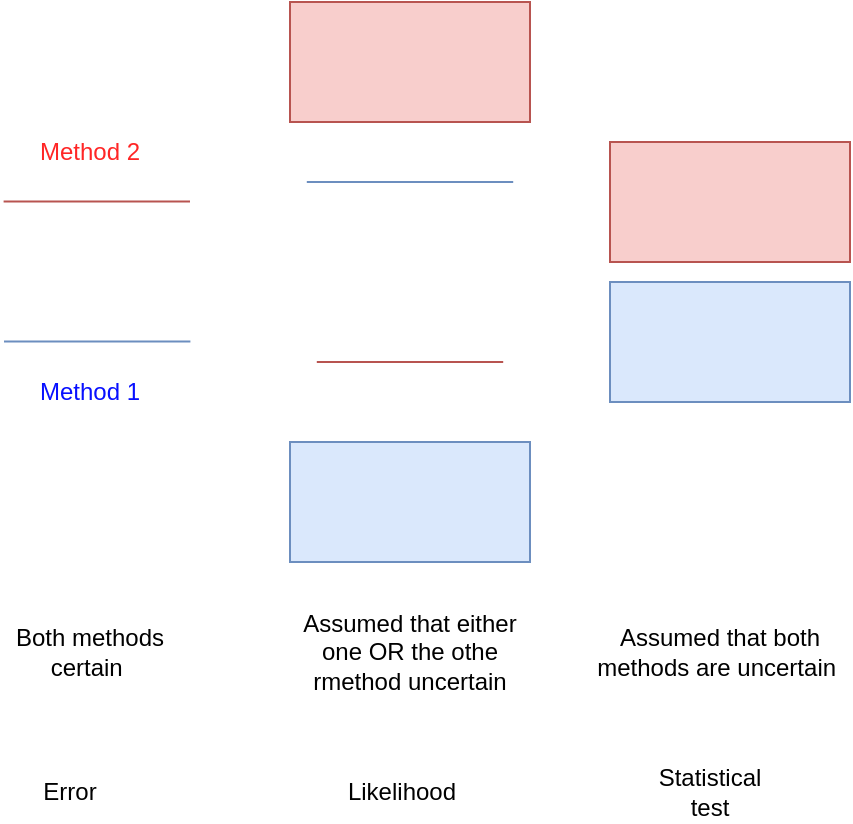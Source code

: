 <mxfile version="22.1.21" type="device">
  <diagram name="Page-1" id="2h09jcBM9F8fxG0FTr7t">
    <mxGraphModel dx="714" dy="484" grid="1" gridSize="10" guides="1" tooltips="1" connect="1" arrows="1" fold="1" page="1" pageScale="1" pageWidth="827" pageHeight="1169" math="0" shadow="0">
      <root>
        <mxCell id="0" />
        <mxCell id="1" parent="0" />
        <mxCell id="IvuMV-Fi4I-H2KRrxUbM-1" value="" style="endArrow=none;html=1;rounded=0;fillColor=#f8cecc;strokeColor=#b85450;" edge="1" parent="1">
          <mxGeometry width="50" height="50" relative="1" as="geometry">
            <mxPoint x="36.8" y="299.71" as="sourcePoint" />
            <mxPoint x="130" y="299.71" as="targetPoint" />
          </mxGeometry>
        </mxCell>
        <mxCell id="IvuMV-Fi4I-H2KRrxUbM-4" value="" style="rounded=0;whiteSpace=wrap;html=1;fillColor=#f8cecc;strokeColor=#b85450;" vertex="1" parent="1">
          <mxGeometry x="180" y="200" width="120" height="60" as="geometry" />
        </mxCell>
        <mxCell id="IvuMV-Fi4I-H2KRrxUbM-5" value="" style="endArrow=none;html=1;rounded=0;fillColor=#dae8fc;strokeColor=#6c8ebf;" edge="1" parent="1">
          <mxGeometry width="50" height="50" relative="1" as="geometry">
            <mxPoint x="188.4" y="290" as="sourcePoint" />
            <mxPoint x="291.6" y="290" as="targetPoint" />
          </mxGeometry>
        </mxCell>
        <mxCell id="IvuMV-Fi4I-H2KRrxUbM-6" value="" style="endArrow=none;html=1;rounded=0;fillColor=#f8cecc;strokeColor=#b85450;" edge="1" parent="1">
          <mxGeometry width="50" height="50" relative="1" as="geometry">
            <mxPoint x="193.4" y="380" as="sourcePoint" />
            <mxPoint x="286.6" y="380" as="targetPoint" />
          </mxGeometry>
        </mxCell>
        <mxCell id="IvuMV-Fi4I-H2KRrxUbM-7" value="" style="endArrow=none;html=1;rounded=0;fillColor=#dae8fc;strokeColor=#6c8ebf;" edge="1" parent="1">
          <mxGeometry width="50" height="50" relative="1" as="geometry">
            <mxPoint x="37.0" y="369.71" as="sourcePoint" />
            <mxPoint x="130.2" y="369.71" as="targetPoint" />
          </mxGeometry>
        </mxCell>
        <mxCell id="IvuMV-Fi4I-H2KRrxUbM-8" value="" style="rounded=0;whiteSpace=wrap;html=1;fillColor=#dae8fc;strokeColor=#6c8ebf;" vertex="1" parent="1">
          <mxGeometry x="180" y="420" width="120" height="60" as="geometry" />
        </mxCell>
        <mxCell id="IvuMV-Fi4I-H2KRrxUbM-9" value="" style="rounded=0;whiteSpace=wrap;html=1;fillColor=#dae8fc;strokeColor=#6c8ebf;" vertex="1" parent="1">
          <mxGeometry x="340" y="340" width="120" height="60" as="geometry" />
        </mxCell>
        <mxCell id="IvuMV-Fi4I-H2KRrxUbM-10" value="" style="rounded=0;whiteSpace=wrap;html=1;fillColor=#f8cecc;strokeColor=#b85450;" vertex="1" parent="1">
          <mxGeometry x="340" y="270" width="120" height="60" as="geometry" />
        </mxCell>
        <mxCell id="IvuMV-Fi4I-H2KRrxUbM-15" value="&lt;font color=&quot;#ff2626&quot;&gt;Method 2&lt;/font&gt;" style="text;html=1;strokeColor=none;fillColor=none;align=center;verticalAlign=middle;whiteSpace=wrap;rounded=0;" vertex="1" parent="1">
          <mxGeometry x="50" y="260" width="60" height="30" as="geometry" />
        </mxCell>
        <mxCell id="IvuMV-Fi4I-H2KRrxUbM-16" value="&lt;font color=&quot;#0810ff&quot;&gt;Method 1&lt;/font&gt;" style="text;html=1;strokeColor=none;fillColor=none;align=center;verticalAlign=middle;whiteSpace=wrap;rounded=0;" vertex="1" parent="1">
          <mxGeometry x="50" y="380" width="60" height="30" as="geometry" />
        </mxCell>
        <mxCell id="IvuMV-Fi4I-H2KRrxUbM-17" value="Both methods certain&amp;nbsp;" style="text;html=1;strokeColor=none;fillColor=none;align=center;verticalAlign=middle;whiteSpace=wrap;rounded=0;" vertex="1" parent="1">
          <mxGeometry x="35" y="510" width="90" height="30" as="geometry" />
        </mxCell>
        <mxCell id="IvuMV-Fi4I-H2KRrxUbM-19" value="Assumed that either one OR the othe rmethod uncertain" style="text;html=1;strokeColor=none;fillColor=none;align=center;verticalAlign=middle;whiteSpace=wrap;rounded=0;" vertex="1" parent="1">
          <mxGeometry x="175" y="510" width="130" height="30" as="geometry" />
        </mxCell>
        <mxCell id="IvuMV-Fi4I-H2KRrxUbM-20" value="Assumed that both methods are uncertain&amp;nbsp;" style="text;html=1;strokeColor=none;fillColor=none;align=center;verticalAlign=middle;whiteSpace=wrap;rounded=0;" vertex="1" parent="1">
          <mxGeometry x="330" y="510" width="130" height="30" as="geometry" />
        </mxCell>
        <mxCell id="IvuMV-Fi4I-H2KRrxUbM-21" value="Error" style="text;html=1;strokeColor=none;fillColor=none;align=center;verticalAlign=middle;whiteSpace=wrap;rounded=0;" vertex="1" parent="1">
          <mxGeometry x="40" y="580" width="60" height="30" as="geometry" />
        </mxCell>
        <mxCell id="IvuMV-Fi4I-H2KRrxUbM-22" value="Likelihood" style="text;html=1;strokeColor=none;fillColor=none;align=center;verticalAlign=middle;whiteSpace=wrap;rounded=0;" vertex="1" parent="1">
          <mxGeometry x="206" y="580" width="60" height="30" as="geometry" />
        </mxCell>
        <mxCell id="IvuMV-Fi4I-H2KRrxUbM-23" value="Statistical test" style="text;html=1;strokeColor=none;fillColor=none;align=center;verticalAlign=middle;whiteSpace=wrap;rounded=0;" vertex="1" parent="1">
          <mxGeometry x="360" y="580" width="60" height="30" as="geometry" />
        </mxCell>
      </root>
    </mxGraphModel>
  </diagram>
</mxfile>
